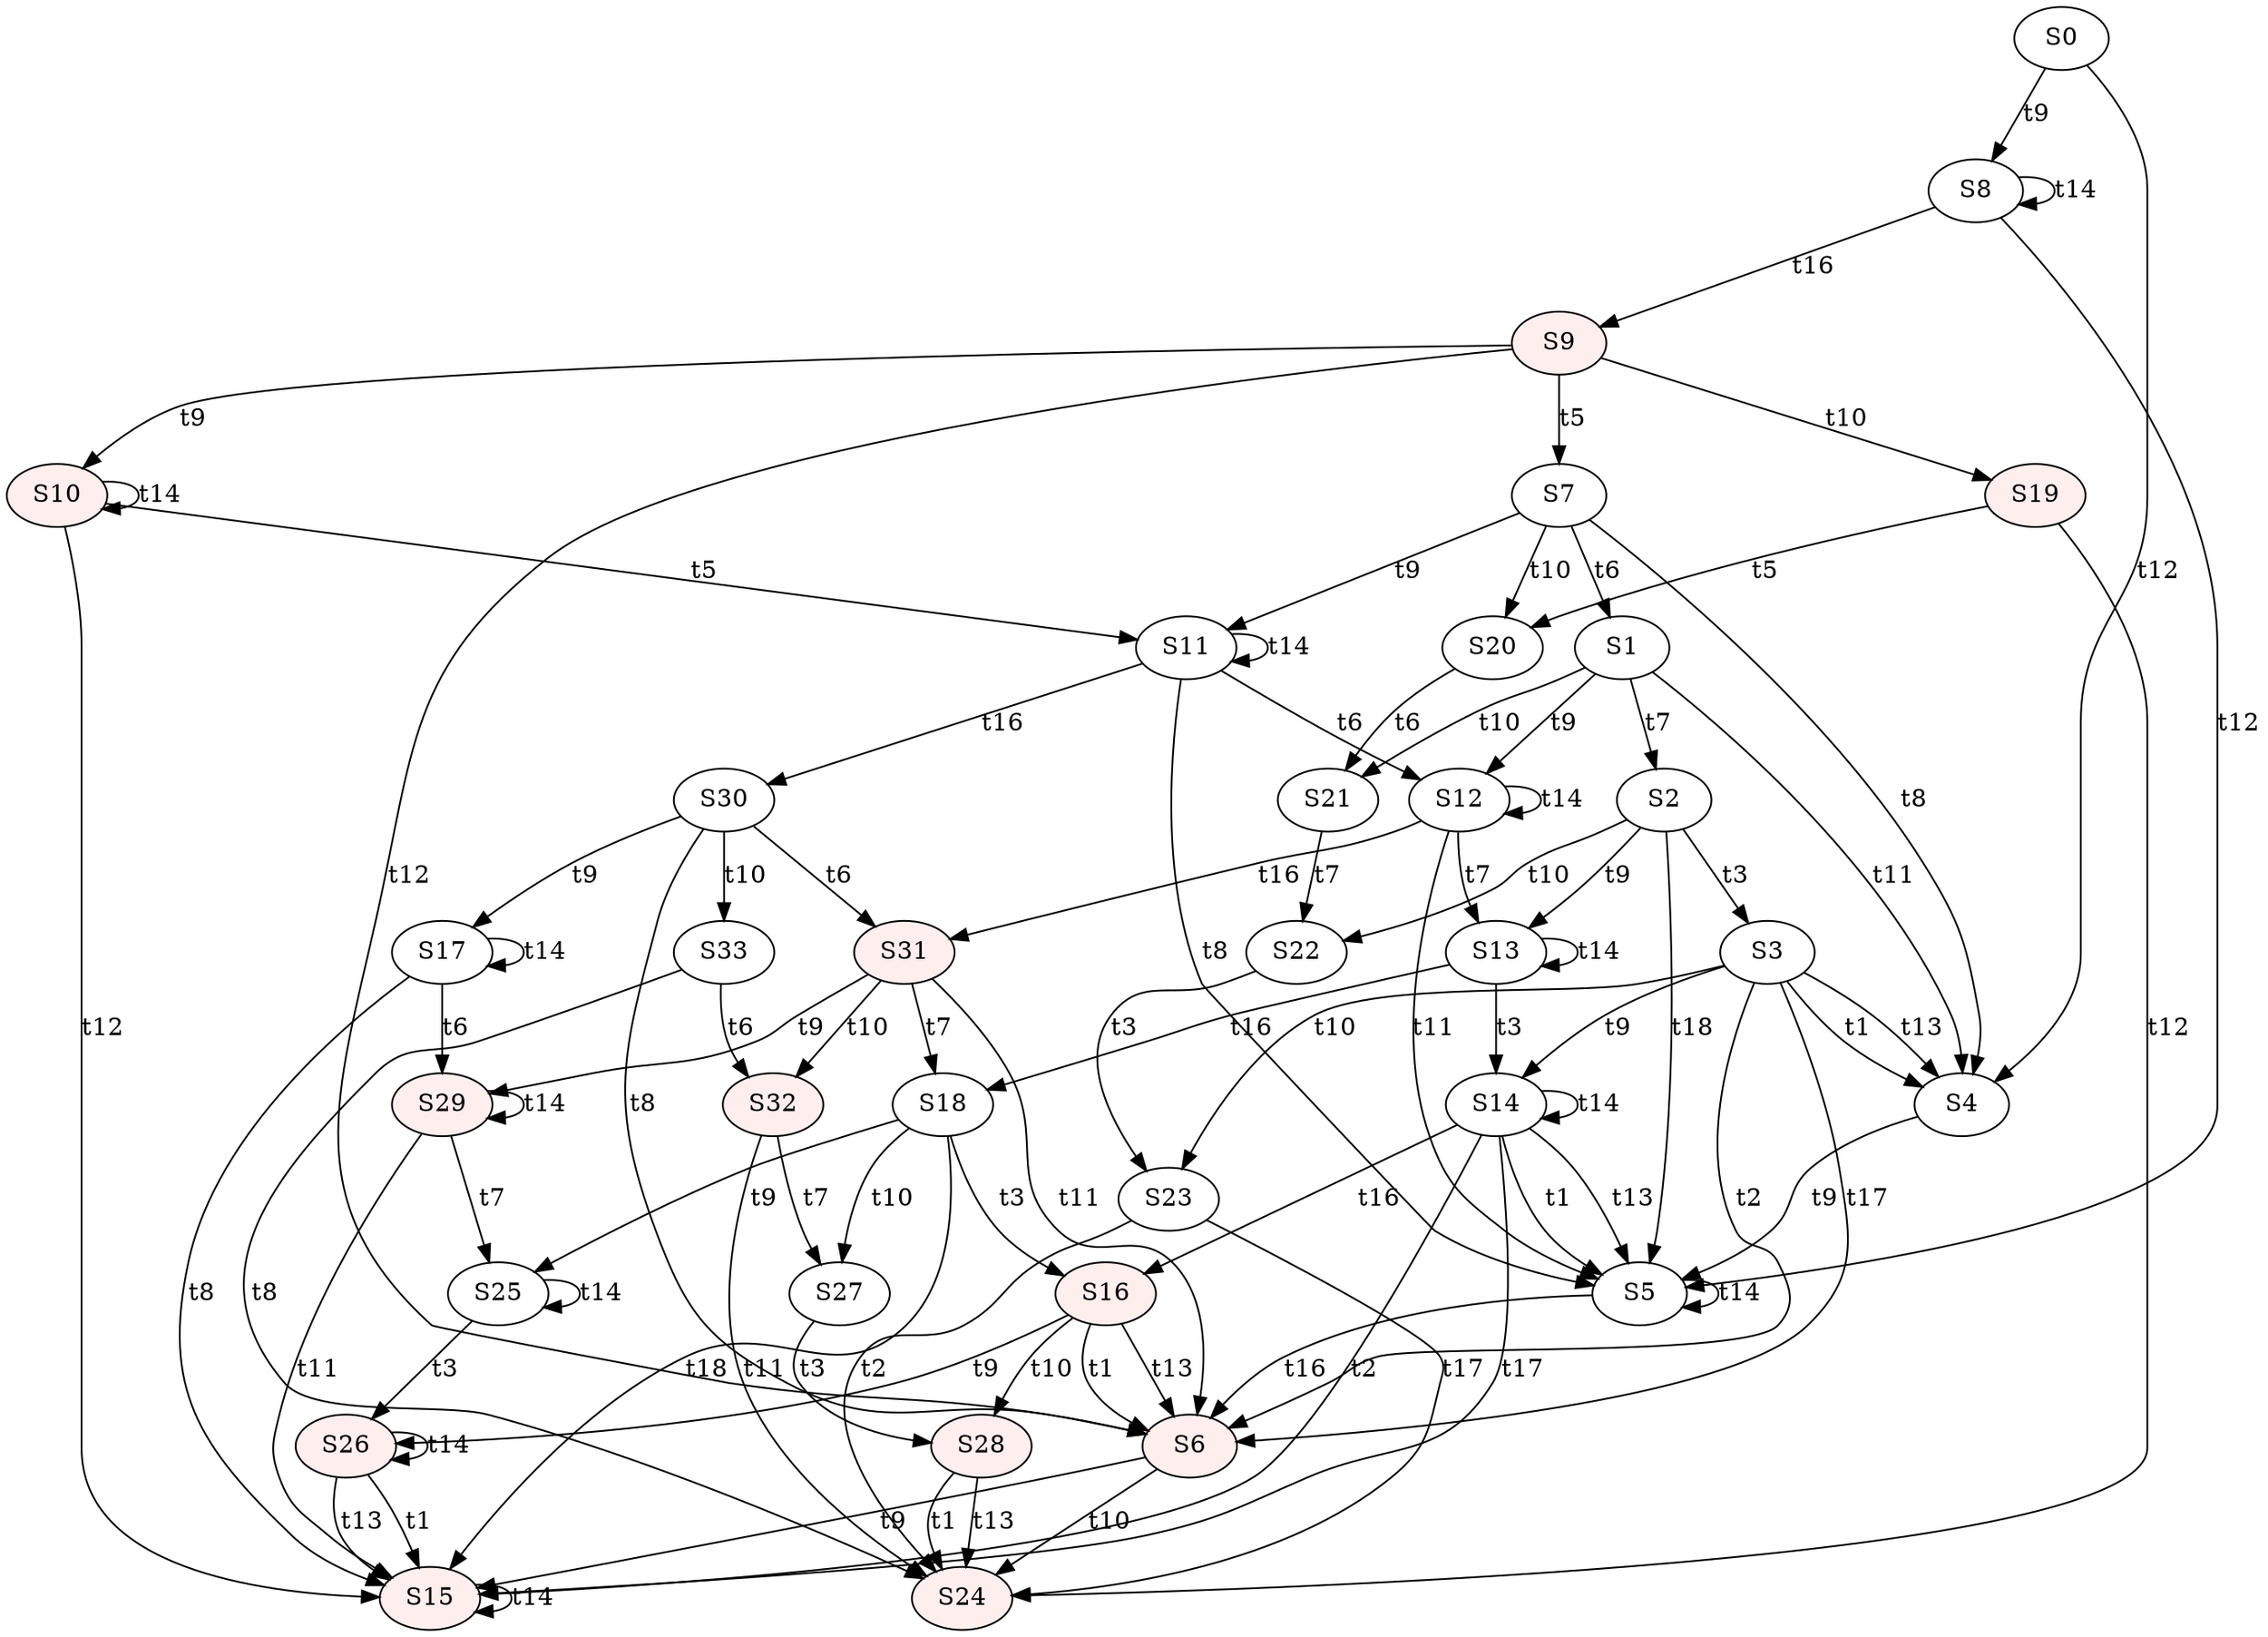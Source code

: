 digraph "SCdebug/13" {
node [fillcolor="#FFFFFF"]; S0 ;
node [style=filled fillcolor="#FFEEEE"]; S9 ;
node [fillcolor="#FFFFFF"]; S8 ;
node [style=filled fillcolor="#FFEEEE"]; S10 ;
node [style=filled fillcolor="#FFEEEE"]; S19 ;
node [style=filled fillcolor="#FFEEEE"]; S31 ;
node [fillcolor="#FFFFFF"]; S1 ;
node [style=filled fillcolor="#FFEEEE"]; S29 ;
node [fillcolor="#FFFFFF"]; S12 ;
node [style=filled fillcolor="#FFEEEE"]; S32 ;
node [fillcolor="#FFFFFF"]; S21 ;
node [fillcolor="#FFFFFF"]; S30 ;
node [fillcolor="#FFFFFF"]; S18 ;
node [fillcolor="#FFFFFF"]; S7 ;
node [fillcolor="#FFFFFF"]; S2 ;
node [fillcolor="#FFFFFF"]; S4 ;
node [style=filled fillcolor="#FFEEEE"]; S6 ;
node [fillcolor="#FFFFFF"]; S25 ;
node [fillcolor="#FFFFFF"]; S17 ;
node [fillcolor="#FFFFFF"]; S5 ;
node [fillcolor="#FFFFFF"]; S11 ;
node [fillcolor="#FFFFFF"]; S13 ;
node [style=filled fillcolor="#FFEEEE"]; S15 ;
node [fillcolor="#FFFFFF"]; S33 ;
node [fillcolor="#FFFFFF"]; S27 ;
node [style=filled fillcolor="#FFEEEE"]; S24 ;
node [fillcolor="#FFFFFF"]; S22 ;
node [fillcolor="#FFFFFF"]; S20 ;
node [style=filled fillcolor="#FFEEEE"]; S16 ;
node [fillcolor="#FFFFFF"]; S3 ;
node [style=filled fillcolor="#FFEEEE"]; S26 ;
node [fillcolor="#FFFFFF"]; S14 ;
node [style=filled fillcolor="#FFEEEE"]; S28 ;
node [fillcolor="#FFFFFF"]; S23 ;
S0 -> S4 [label=t12]
S0 -> S8 [label=t9]
S9 -> S7 [label=t5]
S9 -> S6 [label=t12]
S9 -> S19 [label=t10]
S9 -> S10 [label=t9]
S8 -> S5 [label=t12]
S8 -> S8 [label=t14]
S8 -> S9 [label=t16]
S10 -> S11 [label=t5]
S10 -> S15 [label=t12]
S10 -> S10 [label=t14]
S19 -> S24 [label=t12]
S19 -> S20 [label=t5]
S31 -> S18 [label=t7]
S31 -> S6 [label=t11]
S31 -> S32 [label=t10]
S31 -> S29 [label=t9]
S1 -> S2 [label=t7]
S1 -> S4 [label=t11]
S1 -> S21 [label=t10]
S1 -> S12 [label=t9]
S29 -> S25 [label=t7]
S29 -> S15 [label=t11]
S29 -> S29 [label=t14]
S12 -> S5 [label=t11]
S12 -> S13 [label=t7]
S12 -> S12 [label=t14]
S12 -> S31 [label=t16]
S32 -> S27 [label=t7]
S32 -> S24 [label=t11]
S21 -> S22 [label=t7]
S30 -> S33 [label=t10]
S30 -> S17 [label=t9]
S30 -> S31 [label=t6]
S30 -> S6 [label=t8]
S18 -> S27 [label=t10]
S18 -> S25 [label=t9]
S18 -> S15 [label=t18]
S18 -> S16 [label=t3]
S7 -> S20 [label=t10]
S7 -> S11 [label=t9]
S7 -> S1 [label=t6]
S7 -> S4 [label=t8]
S2 -> S22 [label=t10]
S2 -> S5 [label=t18]
S2 -> S13 [label=t9]
S2 -> S3 [label=t3]
S4 -> S5 [label=t9]
S6 -> S24 [label=t10]
S6 -> S15 [label=t9]
S25 -> S26 [label=t3]
S25 -> S25 [label=t14]
S17 -> S29 [label=t6]
S17 -> S15 [label=t8]
S17 -> S17 [label=t14]
S5 -> S5 [label=t14]
S5 -> S6 [label=t16]
S11 -> S5 [label=t8]
S11 -> S12 [label=t6]
S11 -> S11 [label=t14]
S11 -> S30 [label=t16]
S13 -> S14 [label=t3]
S13 -> S13 [label=t14]
S13 -> S18 [label=t16]
S15 -> S15 [label=t14]
S33 -> S32 [label=t6]
S33 -> S24 [label=t8]
S27 -> S28 [label=t3]
S22 -> S23 [label=t3]
S20 -> S21 [label=t6]
S16 -> S6 [label=t1]
S16 -> S6 [label=t13]
S16 -> S28 [label=t10]
S16 -> S26 [label=t9]
S3 -> S4 [label=t1]
S3 -> S4 [label=t13]
S3 -> S6 [label=t2]
S3 -> S6 [label=t17]
S3 -> S23 [label=t10]
S3 -> S14 [label=t9]
S26 -> S15 [label=t1]
S26 -> S15 [label=t13]
S26 -> S26 [label=t14]
S14 -> S5 [label=t1]
S14 -> S5 [label=t13]
S14 -> S15 [label=t2]
S14 -> S15 [label=t17]
S14 -> S14 [label=t14]
S14 -> S16 [label=t16]
S28 -> S24 [label=t1]
S28 -> S24 [label=t13]
S23 -> S24 [label=t2]
S23 -> S24 [label=t17]
}
